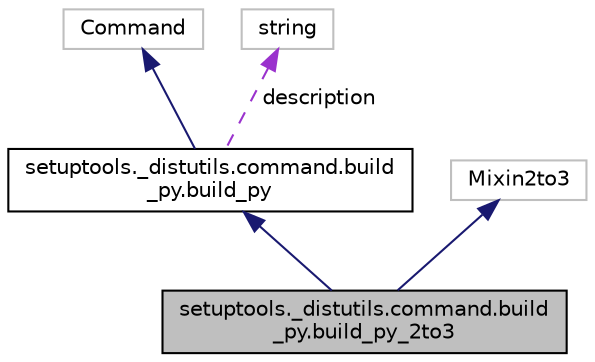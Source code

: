 digraph "setuptools._distutils.command.build_py.build_py_2to3"
{
 // LATEX_PDF_SIZE
  edge [fontname="Helvetica",fontsize="10",labelfontname="Helvetica",labelfontsize="10"];
  node [fontname="Helvetica",fontsize="10",shape=record];
  Node1 [label="setuptools._distutils.command.build\l_py.build_py_2to3",height=0.2,width=0.4,color="black", fillcolor="grey75", style="filled", fontcolor="black",tooltip=" "];
  Node2 -> Node1 [dir="back",color="midnightblue",fontsize="10",style="solid",fontname="Helvetica"];
  Node2 [label="setuptools._distutils.command.build\l_py.build_py",height=0.2,width=0.4,color="black", fillcolor="white", style="filled",URL="$dd/d1f/classsetuptools_1_1__distutils_1_1command_1_1build__py_1_1build__py.html",tooltip=" "];
  Node3 -> Node2 [dir="back",color="midnightblue",fontsize="10",style="solid",fontname="Helvetica"];
  Node3 [label="Command",height=0.2,width=0.4,color="grey75", fillcolor="white", style="filled",tooltip=" "];
  Node4 -> Node2 [dir="back",color="darkorchid3",fontsize="10",style="dashed",label=" description" ,fontname="Helvetica"];
  Node4 [label="string",height=0.2,width=0.4,color="grey75", fillcolor="white", style="filled",tooltip=" "];
  Node5 -> Node1 [dir="back",color="midnightblue",fontsize="10",style="solid",fontname="Helvetica"];
  Node5 [label="Mixin2to3",height=0.2,width=0.4,color="grey75", fillcolor="white", style="filled",tooltip=" "];
}
